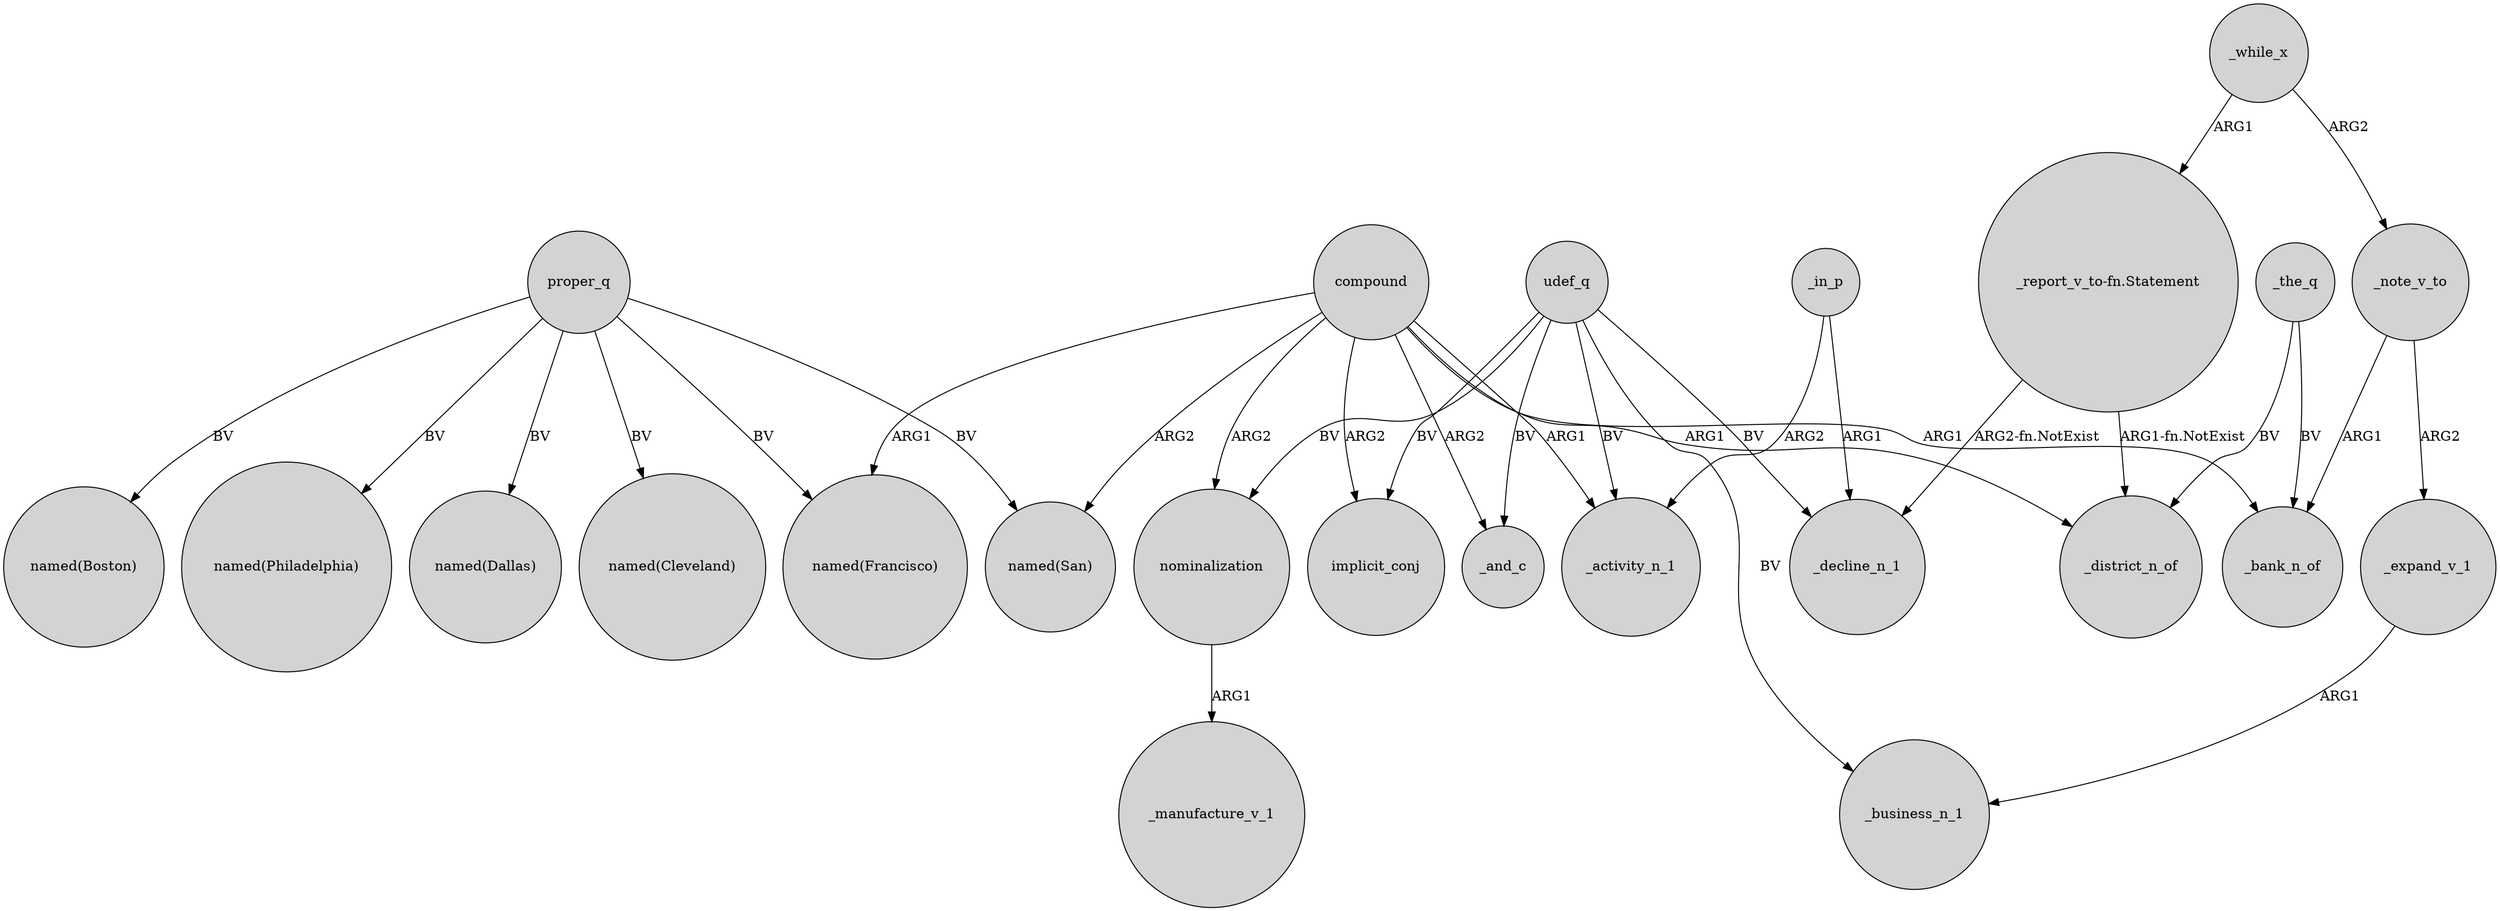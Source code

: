 digraph {
	node [shape=circle style=filled]
	proper_q -> "named(Philadelphia)" [label=BV]
	compound -> implicit_conj [label=ARG2]
	proper_q -> "named(Boston)" [label=BV]
	udef_q -> _activity_n_1 [label=BV]
	proper_q -> "named(Francisco)" [label=BV]
	_expand_v_1 -> _business_n_1 [label=ARG1]
	compound -> "named(San)" [label=ARG2]
	compound -> _bank_n_of [label=ARG1]
	_note_v_to -> _expand_v_1 [label=ARG2]
	"_report_v_to-fn.Statement" -> _decline_n_1 [label="ARG2-fn.NotExist"]
	nominalization -> _manufacture_v_1 [label=ARG1]
	compound -> nominalization [label=ARG2]
	_the_q -> _district_n_of [label=BV]
	_while_x -> _note_v_to [label=ARG2]
	udef_q -> implicit_conj [label=BV]
	compound -> _and_c [label=ARG2]
	_the_q -> _bank_n_of [label=BV]
	"_report_v_to-fn.Statement" -> _district_n_of [label="ARG1-fn.NotExist"]
	compound -> _activity_n_1 [label=ARG1]
	_note_v_to -> _bank_n_of [label=ARG1]
	udef_q -> _decline_n_1 [label=BV]
	_in_p -> _decline_n_1 [label=ARG1]
	compound -> "named(Francisco)" [label=ARG1]
	udef_q -> nominalization [label=BV]
	udef_q -> _business_n_1 [label=BV]
	proper_q -> "named(Dallas)" [label=BV]
	proper_q -> "named(San)" [label=BV]
	compound -> _district_n_of [label=ARG1]
	udef_q -> _and_c [label=BV]
	_while_x -> "_report_v_to-fn.Statement" [label=ARG1]
	proper_q -> "named(Cleveland)" [label=BV]
	_in_p -> _activity_n_1 [label=ARG2]
}
